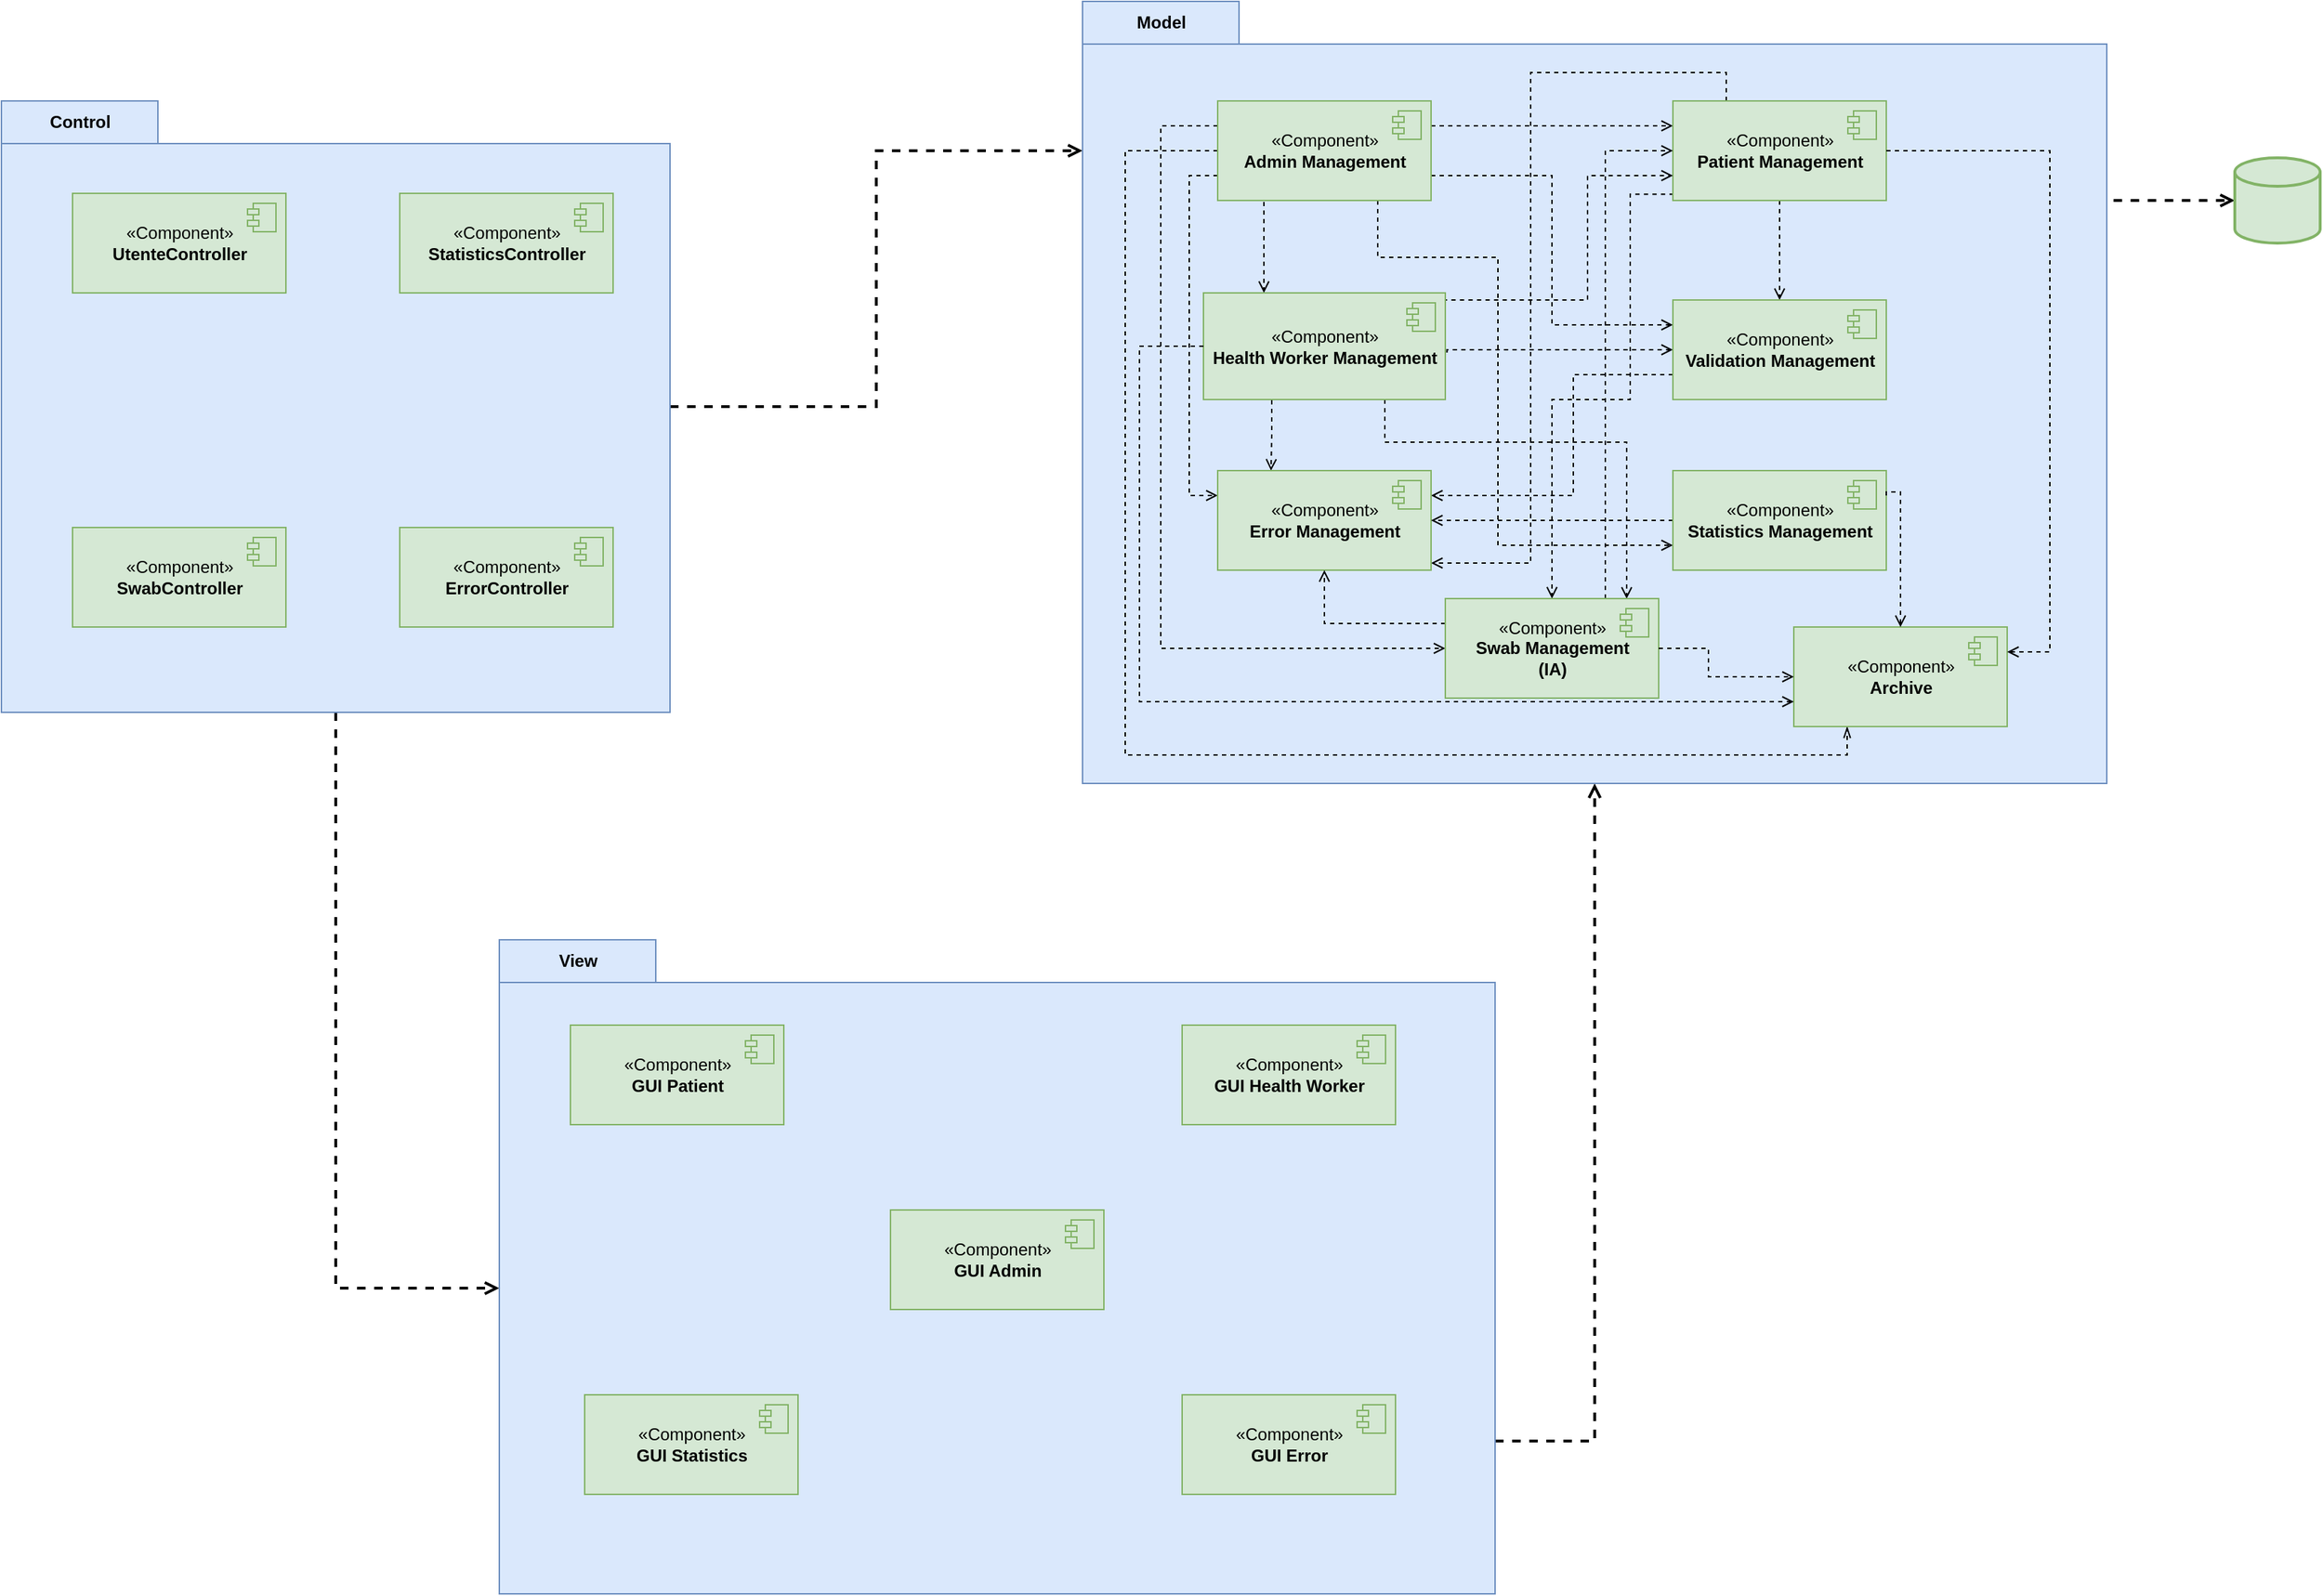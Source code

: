 <mxfile version="14.1.1" type="device"><diagram name="Page-1" id="b5b7bab2-c9e2-2cf4-8b2a-24fd1a2a6d21"><mxGraphModel dx="1447" dy="750" grid="1" gridSize="10" guides="1" tooltips="1" connect="1" arrows="1" fold="1" page="1" pageScale="1" pageWidth="1920" pageHeight="1200" background="#ffffff" math="0" shadow="0"><root><mxCell id="0"/><mxCell id="1" parent="0"/><mxCell id="WCRSDLYxqAB6Q_5slKeT-47" style="edgeStyle=orthogonalEdgeStyle;rounded=0;orthogonalLoop=1;jettySize=auto;html=1;entryX=0;entryY=0;entryDx=0;entryDy=245;entryPerimeter=0;dashed=1;endArrow=open;endFill=0;strokeWidth=2;" parent="1" source="WCRSDLYxqAB6Q_5slKeT-10" target="WCRSDLYxqAB6Q_5slKeT-12" edge="1"><mxGeometry relative="1" as="geometry"/></mxCell><mxCell id="WCRSDLYxqAB6Q_5slKeT-51" style="edgeStyle=orthogonalEdgeStyle;rounded=0;orthogonalLoop=1;jettySize=auto;html=1;entryX=0;entryY=0;entryDx=0;entryDy=105;entryPerimeter=0;dashed=1;endArrow=open;endFill=0;strokeWidth=2;" parent="1" source="WCRSDLYxqAB6Q_5slKeT-10" target="WCRSDLYxqAB6Q_5slKeT-15" edge="1"><mxGeometry relative="1" as="geometry"/></mxCell><mxCell id="WCRSDLYxqAB6Q_5slKeT-10" value="Control" style="shape=folder;fontStyle=1;tabWidth=110;tabHeight=30;tabPosition=left;html=1;boundedLbl=1;labelInHeader=1;fillColor=#dae8fc;strokeColor=#6c8ebf;" parent="1" vertex="1"><mxGeometry x="120" y="100" width="470" height="430" as="geometry"/></mxCell><mxCell id="WCRSDLYxqAB6Q_5slKeT-50" style="edgeStyle=orthogonalEdgeStyle;rounded=0;orthogonalLoop=1;jettySize=auto;html=1;exitX=0;exitY=0;exitDx=700;exitDy=352.5;exitPerimeter=0;entryX=0.5;entryY=1;entryDx=0;entryDy=0;entryPerimeter=0;dashed=1;endArrow=open;endFill=0;strokeWidth=2;" parent="1" source="WCRSDLYxqAB6Q_5slKeT-12" target="WCRSDLYxqAB6Q_5slKeT-15" edge="1"><mxGeometry relative="1" as="geometry"/></mxCell><mxCell id="WCRSDLYxqAB6Q_5slKeT-12" value="View" style="shape=folder;fontStyle=1;tabWidth=110;tabHeight=30;tabPosition=left;html=1;boundedLbl=1;labelInHeader=1;fillColor=#dae8fc;strokeColor=#6c8ebf;" parent="1" vertex="1"><mxGeometry x="470" y="690" width="700" height="460" as="geometry"/></mxCell><mxCell id="WCRSDLYxqAB6Q_5slKeT-52" style="edgeStyle=orthogonalEdgeStyle;rounded=0;orthogonalLoop=1;jettySize=auto;html=1;exitX=0.977;exitY=0.276;exitDx=0;exitDy=0;exitPerimeter=0;entryX=0;entryY=0.5;entryDx=0;entryDy=0;entryPerimeter=0;dashed=1;endArrow=open;endFill=0;strokeWidth=2;" parent="1" source="WCRSDLYxqAB6Q_5slKeT-15" target="WCRSDLYxqAB6Q_5slKeT-46" edge="1"><mxGeometry relative="1" as="geometry"><Array as="points"><mxPoint x="1486" y="170"/></Array></mxGeometry></mxCell><mxCell id="WCRSDLYxqAB6Q_5slKeT-15" value="Model" style="shape=folder;fontStyle=1;tabWidth=110;tabHeight=30;tabPosition=left;html=1;boundedLbl=1;labelInHeader=1;fillColor=#dae8fc;strokeColor=#6c8ebf;" parent="1" vertex="1"><mxGeometry x="880" y="30" width="720" height="550" as="geometry"/></mxCell><mxCell id="WCRSDLYxqAB6Q_5slKeT-54" style="edgeStyle=orthogonalEdgeStyle;rounded=0;orthogonalLoop=1;jettySize=auto;html=1;exitX=1;exitY=0.25;exitDx=0;exitDy=0;entryX=0;entryY=0.25;entryDx=0;entryDy=0;dashed=1;endArrow=open;endFill=0;strokeWidth=1;" parent="1" source="WCRSDLYxqAB6Q_5slKeT-19" target="WCRSDLYxqAB6Q_5slKeT-23" edge="1"><mxGeometry relative="1" as="geometry"/></mxCell><mxCell id="WCRSDLYxqAB6Q_5slKeT-55" style="edgeStyle=orthogonalEdgeStyle;rounded=0;orthogonalLoop=1;jettySize=auto;html=1;exitX=0.25;exitY=1;exitDx=0;exitDy=0;entryX=0.25;entryY=0;entryDx=0;entryDy=0;dashed=1;endArrow=open;endFill=0;strokeWidth=1;" parent="1" source="WCRSDLYxqAB6Q_5slKeT-19" target="WCRSDLYxqAB6Q_5slKeT-25" edge="1"><mxGeometry relative="1" as="geometry"><Array as="points"><mxPoint x="1008" y="170"/></Array></mxGeometry></mxCell><mxCell id="WCRSDLYxqAB6Q_5slKeT-56" style="edgeStyle=orthogonalEdgeStyle;rounded=0;orthogonalLoop=1;jettySize=auto;html=1;exitX=0;exitY=0.75;exitDx=0;exitDy=0;entryX=0;entryY=0.25;entryDx=0;entryDy=0;dashed=1;endArrow=open;endFill=0;strokeWidth=1;" parent="1" source="WCRSDLYxqAB6Q_5slKeT-19" target="WCRSDLYxqAB6Q_5slKeT-29" edge="1"><mxGeometry relative="1" as="geometry"/></mxCell><mxCell id="WCRSDLYxqAB6Q_5slKeT-57" style="edgeStyle=orthogonalEdgeStyle;rounded=0;orthogonalLoop=1;jettySize=auto;html=1;exitX=1;exitY=0.75;exitDx=0;exitDy=0;entryX=0;entryY=0.25;entryDx=0;entryDy=0;dashed=1;endArrow=open;endFill=0;strokeWidth=1;" parent="1" source="WCRSDLYxqAB6Q_5slKeT-19" target="WCRSDLYxqAB6Q_5slKeT-27" edge="1"><mxGeometry relative="1" as="geometry"/></mxCell><mxCell id="WCRSDLYxqAB6Q_5slKeT-58" style="edgeStyle=orthogonalEdgeStyle;rounded=0;orthogonalLoop=1;jettySize=auto;html=1;exitX=0.75;exitY=1;exitDx=0;exitDy=0;entryX=0;entryY=0.75;entryDx=0;entryDy=0;dashed=1;endArrow=open;endFill=0;strokeWidth=1;" parent="1" source="WCRSDLYxqAB6Q_5slKeT-19" target="WCRSDLYxqAB6Q_5slKeT-31" edge="1"><mxGeometry relative="1" as="geometry"><Array as="points"><mxPoint x="1088" y="210"/><mxPoint x="1172" y="210"/><mxPoint x="1172" y="412"/></Array></mxGeometry></mxCell><mxCell id="WCRSDLYxqAB6Q_5slKeT-59" style="edgeStyle=orthogonalEdgeStyle;rounded=0;orthogonalLoop=1;jettySize=auto;html=1;exitX=0;exitY=0.25;exitDx=0;exitDy=0;entryX=0;entryY=0.5;entryDx=0;entryDy=0;dashed=1;endArrow=open;endFill=0;strokeWidth=1;" parent="1" source="WCRSDLYxqAB6Q_5slKeT-19" target="WCRSDLYxqAB6Q_5slKeT-48" edge="1"><mxGeometry relative="1" as="geometry"><Array as="points"><mxPoint x="935" y="118"/><mxPoint x="935" y="485"/></Array></mxGeometry></mxCell><mxCell id="PnLbpw4WVo3DuRYWj5zj-15" style="edgeStyle=orthogonalEdgeStyle;rounded=0;orthogonalLoop=1;jettySize=auto;html=1;exitX=0;exitY=0.5;exitDx=0;exitDy=0;dashed=1;endArrow=openThin;endFill=0;entryX=0.25;entryY=1;entryDx=0;entryDy=0;" edge="1" parent="1" source="WCRSDLYxqAB6Q_5slKeT-19" target="WCRSDLYxqAB6Q_5slKeT-33"><mxGeometry relative="1" as="geometry"><mxPoint x="910" y="550" as="targetPoint"/><Array as="points"><mxPoint x="910" y="135"/><mxPoint x="910" y="560"/><mxPoint x="1417" y="560"/></Array></mxGeometry></mxCell><mxCell id="WCRSDLYxqAB6Q_5slKeT-19" value="«Component»&lt;br&gt;&lt;b&gt;Admin Management&lt;/b&gt;" style="html=1;dropTarget=0;fillColor=#d5e8d4;strokeColor=#82b366;" parent="1" vertex="1"><mxGeometry x="975" y="100" width="150" height="70" as="geometry"/></mxCell><mxCell id="WCRSDLYxqAB6Q_5slKeT-20" value="" style="shape=module;jettyWidth=8;jettyHeight=4;fillColor=#d5e8d4;strokeColor=#82b366;" parent="WCRSDLYxqAB6Q_5slKeT-19" vertex="1"><mxGeometry x="1" width="20" height="20" relative="1" as="geometry"><mxPoint x="-27" y="7" as="offset"/></mxGeometry></mxCell><mxCell id="WCRSDLYxqAB6Q_5slKeT-21" value="«Component»&lt;br&gt;&lt;b&gt;GUI Admin&lt;/b&gt;" style="html=1;dropTarget=0;fillColor=#d5e8d4;strokeColor=#82b366;" parent="1" vertex="1"><mxGeometry x="745" y="880" width="150" height="70" as="geometry"/></mxCell><mxCell id="WCRSDLYxqAB6Q_5slKeT-22" value="" style="shape=module;jettyWidth=8;jettyHeight=4;fillColor=#d5e8d4;strokeColor=#82b366;" parent="WCRSDLYxqAB6Q_5slKeT-21" vertex="1"><mxGeometry x="1" width="20" height="20" relative="1" as="geometry"><mxPoint x="-27" y="7" as="offset"/></mxGeometry></mxCell><mxCell id="WCRSDLYxqAB6Q_5slKeT-66" style="edgeStyle=orthogonalEdgeStyle;rounded=0;orthogonalLoop=1;jettySize=auto;html=1;exitX=0.5;exitY=1;exitDx=0;exitDy=0;entryX=0.5;entryY=0;entryDx=0;entryDy=0;dashed=1;endArrow=open;endFill=0;strokeWidth=1;" parent="1" source="WCRSDLYxqAB6Q_5slKeT-23" target="WCRSDLYxqAB6Q_5slKeT-27" edge="1"><mxGeometry relative="1" as="geometry"/></mxCell><mxCell id="WCRSDLYxqAB6Q_5slKeT-69" style="edgeStyle=orthogonalEdgeStyle;rounded=0;orthogonalLoop=1;jettySize=auto;html=1;exitX=0.25;exitY=0;exitDx=0;exitDy=0;dashed=1;endArrow=open;endFill=0;strokeWidth=1;" parent="1" source="WCRSDLYxqAB6Q_5slKeT-23" target="WCRSDLYxqAB6Q_5slKeT-29" edge="1"><mxGeometry relative="1" as="geometry"><mxPoint x="1128" y="425" as="targetPoint"/><Array as="points"><mxPoint x="1332" y="80"/><mxPoint x="1195" y="80"/><mxPoint x="1195" y="425"/></Array></mxGeometry></mxCell><mxCell id="WCRSDLYxqAB6Q_5slKeT-70" style="edgeStyle=orthogonalEdgeStyle;rounded=0;orthogonalLoop=1;jettySize=auto;html=1;exitX=0.004;exitY=0.937;exitDx=0;exitDy=0;entryX=0.5;entryY=0;entryDx=0;entryDy=0;dashed=1;endArrow=open;endFill=0;strokeWidth=1;exitPerimeter=0;" parent="1" source="WCRSDLYxqAB6Q_5slKeT-23" target="WCRSDLYxqAB6Q_5slKeT-48" edge="1"><mxGeometry relative="1" as="geometry"><Array as="points"><mxPoint x="1265" y="166"/><mxPoint x="1265" y="310"/><mxPoint x="1210" y="310"/></Array></mxGeometry></mxCell><mxCell id="WCRSDLYxqAB6Q_5slKeT-23" value="«Component»&lt;br&gt;&lt;b&gt;Patient Management&lt;/b&gt;" style="html=1;dropTarget=0;fillColor=#d5e8d4;strokeColor=#82b366;" parent="1" vertex="1"><mxGeometry x="1295" y="100" width="150" height="70" as="geometry"/></mxCell><mxCell id="WCRSDLYxqAB6Q_5slKeT-24" value="" style="shape=module;jettyWidth=8;jettyHeight=4;fillColor=#d5e8d4;strokeColor=#82b366;" parent="WCRSDLYxqAB6Q_5slKeT-23" vertex="1"><mxGeometry x="1" width="20" height="20" relative="1" as="geometry"><mxPoint x="-27" y="7" as="offset"/></mxGeometry></mxCell><mxCell id="WCRSDLYxqAB6Q_5slKeT-61" style="edgeStyle=orthogonalEdgeStyle;rounded=0;orthogonalLoop=1;jettySize=auto;html=1;exitX=1;exitY=0.25;exitDx=0;exitDy=0;entryX=0;entryY=0.75;entryDx=0;entryDy=0;dashed=1;endArrow=open;endFill=0;strokeWidth=1;" parent="1" source="WCRSDLYxqAB6Q_5slKeT-25" target="WCRSDLYxqAB6Q_5slKeT-23" edge="1"><mxGeometry relative="1" as="geometry"><Array as="points"><mxPoint x="1135" y="240"/><mxPoint x="1235" y="240"/><mxPoint x="1235" y="152"/></Array></mxGeometry></mxCell><mxCell id="WCRSDLYxqAB6Q_5slKeT-62" style="edgeStyle=orthogonalEdgeStyle;rounded=0;orthogonalLoop=1;jettySize=auto;html=1;exitX=1.007;exitY=0.56;exitDx=0;exitDy=0;entryX=0;entryY=0.5;entryDx=0;entryDy=0;dashed=1;endArrow=open;endFill=0;strokeWidth=1;exitPerimeter=0;" parent="1" source="WCRSDLYxqAB6Q_5slKeT-25" target="WCRSDLYxqAB6Q_5slKeT-27" edge="1"><mxGeometry relative="1" as="geometry"><Array as="points"><mxPoint x="1136" y="275"/></Array></mxGeometry></mxCell><mxCell id="WCRSDLYxqAB6Q_5slKeT-63" style="edgeStyle=orthogonalEdgeStyle;rounded=0;orthogonalLoop=1;jettySize=auto;html=1;exitX=0.25;exitY=1;exitDx=0;exitDy=0;entryX=0.25;entryY=0;entryDx=0;entryDy=0;dashed=1;endArrow=open;endFill=0;strokeWidth=1;" parent="1" source="WCRSDLYxqAB6Q_5slKeT-25" target="WCRSDLYxqAB6Q_5slKeT-29" edge="1"><mxGeometry relative="1" as="geometry"><Array as="points"><mxPoint x="1013" y="310"/><mxPoint x="1013" y="335"/></Array></mxGeometry></mxCell><mxCell id="WCRSDLYxqAB6Q_5slKeT-64" style="edgeStyle=orthogonalEdgeStyle;rounded=0;orthogonalLoop=1;jettySize=auto;html=1;exitX=0.75;exitY=1;exitDx=0;exitDy=0;entryX=0.85;entryY=0.002;entryDx=0;entryDy=0;entryPerimeter=0;dashed=1;endArrow=open;endFill=0;strokeWidth=1;" parent="1" source="WCRSDLYxqAB6Q_5slKeT-25" target="WCRSDLYxqAB6Q_5slKeT-48" edge="1"><mxGeometry relative="1" as="geometry"><Array as="points"><mxPoint x="1092" y="340"/><mxPoint x="1262" y="340"/></Array></mxGeometry></mxCell><mxCell id="WCRSDLYxqAB6Q_5slKeT-25" value="«Component»&lt;br&gt;&lt;b&gt;Health Worker Management&lt;/b&gt;" style="html=1;dropTarget=0;fillColor=#d5e8d4;strokeColor=#82b366;" parent="1" vertex="1"><mxGeometry x="965" y="235" width="170" height="75" as="geometry"/></mxCell><mxCell id="WCRSDLYxqAB6Q_5slKeT-26" value="" style="shape=module;jettyWidth=8;jettyHeight=4;fillColor=#d5e8d4;strokeColor=#82b366;" parent="WCRSDLYxqAB6Q_5slKeT-25" vertex="1"><mxGeometry x="1" width="20" height="20" relative="1" as="geometry"><mxPoint x="-27" y="7" as="offset"/></mxGeometry></mxCell><mxCell id="WCRSDLYxqAB6Q_5slKeT-60" style="edgeStyle=orthogonalEdgeStyle;rounded=0;orthogonalLoop=1;jettySize=auto;html=1;exitX=0;exitY=0.75;exitDx=0;exitDy=0;entryX=1;entryY=0.25;entryDx=0;entryDy=0;dashed=1;endArrow=open;endFill=0;strokeWidth=1;" parent="1" source="WCRSDLYxqAB6Q_5slKeT-27" target="WCRSDLYxqAB6Q_5slKeT-29" edge="1"><mxGeometry relative="1" as="geometry"><Array as="points"><mxPoint x="1225" y="292"/><mxPoint x="1225" y="378"/></Array></mxGeometry></mxCell><mxCell id="WCRSDLYxqAB6Q_5slKeT-27" value="«Component»&lt;br&gt;&lt;b&gt;Validation Management&lt;/b&gt;" style="html=1;dropTarget=0;fillColor=#d5e8d4;strokeColor=#82b366;" parent="1" vertex="1"><mxGeometry x="1295" y="240" width="150" height="70" as="geometry"/></mxCell><mxCell id="WCRSDLYxqAB6Q_5slKeT-28" value="" style="shape=module;jettyWidth=8;jettyHeight=4;fillColor=#d5e8d4;strokeColor=#82b366;" parent="WCRSDLYxqAB6Q_5slKeT-27" vertex="1"><mxGeometry x="1" width="20" height="20" relative="1" as="geometry"><mxPoint x="-27" y="7" as="offset"/></mxGeometry></mxCell><mxCell id="WCRSDLYxqAB6Q_5slKeT-29" value="«Component»&lt;br&gt;&lt;b&gt;Error Management&lt;/b&gt;" style="html=1;dropTarget=0;fillColor=#d5e8d4;strokeColor=#82b366;" parent="1" vertex="1"><mxGeometry x="975" y="360" width="150" height="70" as="geometry"/></mxCell><mxCell id="WCRSDLYxqAB6Q_5slKeT-30" value="" style="shape=module;jettyWidth=8;jettyHeight=4;fillColor=#d5e8d4;strokeColor=#82b366;" parent="WCRSDLYxqAB6Q_5slKeT-29" vertex="1"><mxGeometry x="1" width="20" height="20" relative="1" as="geometry"><mxPoint x="-27" y="7" as="offset"/></mxGeometry></mxCell><mxCell id="WCRSDLYxqAB6Q_5slKeT-65" style="edgeStyle=orthogonalEdgeStyle;rounded=0;orthogonalLoop=1;jettySize=auto;html=1;exitX=0;exitY=0.5;exitDx=0;exitDy=0;entryX=1;entryY=0.5;entryDx=0;entryDy=0;dashed=1;endArrow=open;endFill=0;strokeWidth=1;" parent="1" source="WCRSDLYxqAB6Q_5slKeT-31" target="WCRSDLYxqAB6Q_5slKeT-29" edge="1"><mxGeometry relative="1" as="geometry"/></mxCell><mxCell id="WCRSDLYxqAB6Q_5slKeT-31" value="«Component»&lt;br&gt;&lt;b&gt;Statistics Management&lt;/b&gt;" style="html=1;dropTarget=0;fillColor=#d5e8d4;strokeColor=#82b366;" parent="1" vertex="1"><mxGeometry x="1295" y="360" width="150" height="70" as="geometry"/></mxCell><mxCell id="WCRSDLYxqAB6Q_5slKeT-32" value="" style="shape=module;jettyWidth=8;jettyHeight=4;fillColor=#d5e8d4;strokeColor=#82b366;" parent="WCRSDLYxqAB6Q_5slKeT-31" vertex="1"><mxGeometry x="1" width="20" height="20" relative="1" as="geometry"><mxPoint x="-27" y="7" as="offset"/></mxGeometry></mxCell><mxCell id="WCRSDLYxqAB6Q_5slKeT-33" value="«Component»&lt;br&gt;&lt;b&gt;Archive&lt;/b&gt;" style="html=1;dropTarget=0;fillColor=#d5e8d4;strokeColor=#82b366;" parent="1" vertex="1"><mxGeometry x="1380" y="470" width="150" height="70" as="geometry"/></mxCell><mxCell id="WCRSDLYxqAB6Q_5slKeT-34" value="" style="shape=module;jettyWidth=8;jettyHeight=4;fillColor=#d5e8d4;strokeColor=#82b366;" parent="WCRSDLYxqAB6Q_5slKeT-33" vertex="1"><mxGeometry x="1" width="20" height="20" relative="1" as="geometry"><mxPoint x="-27" y="7" as="offset"/></mxGeometry></mxCell><mxCell id="WCRSDLYxqAB6Q_5slKeT-35" value="«Component»&lt;br&gt;&lt;b&gt;GUI Error&lt;/b&gt;" style="html=1;dropTarget=0;fillColor=#d5e8d4;strokeColor=#82b366;" parent="1" vertex="1"><mxGeometry x="950" y="1010" width="150" height="70" as="geometry"/></mxCell><mxCell id="WCRSDLYxqAB6Q_5slKeT-36" value="" style="shape=module;jettyWidth=8;jettyHeight=4;fillColor=#d5e8d4;strokeColor=#82b366;" parent="WCRSDLYxqAB6Q_5slKeT-35" vertex="1"><mxGeometry x="1" width="20" height="20" relative="1" as="geometry"><mxPoint x="-27" y="7" as="offset"/></mxGeometry></mxCell><mxCell id="WCRSDLYxqAB6Q_5slKeT-37" value="«Component»&lt;br&gt;&lt;b&gt;GUI Health Worker&lt;/b&gt;" style="html=1;dropTarget=0;fillColor=#d5e8d4;strokeColor=#82b366;" parent="1" vertex="1"><mxGeometry x="950" y="750" width="150" height="70" as="geometry"/></mxCell><mxCell id="WCRSDLYxqAB6Q_5slKeT-38" value="" style="shape=module;jettyWidth=8;jettyHeight=4;fillColor=#d5e8d4;strokeColor=#82b366;" parent="WCRSDLYxqAB6Q_5slKeT-37" vertex="1"><mxGeometry x="1" width="20" height="20" relative="1" as="geometry"><mxPoint x="-27" y="7" as="offset"/></mxGeometry></mxCell><mxCell id="WCRSDLYxqAB6Q_5slKeT-39" value="«Component»&lt;br&gt;&lt;b&gt;GUI Statistics&lt;/b&gt;" style="html=1;dropTarget=0;fillColor=#d5e8d4;strokeColor=#82b366;" parent="1" vertex="1"><mxGeometry x="530" y="1010" width="150" height="70" as="geometry"/></mxCell><mxCell id="WCRSDLYxqAB6Q_5slKeT-40" value="" style="shape=module;jettyWidth=8;jettyHeight=4;fillColor=#d5e8d4;strokeColor=#82b366;" parent="WCRSDLYxqAB6Q_5slKeT-39" vertex="1"><mxGeometry x="1" width="20" height="20" relative="1" as="geometry"><mxPoint x="-27" y="7" as="offset"/></mxGeometry></mxCell><mxCell id="WCRSDLYxqAB6Q_5slKeT-41" value="«Component»&lt;br&gt;&lt;b&gt;GUI Patient&lt;/b&gt;" style="html=1;dropTarget=0;fillColor=#d5e8d4;strokeColor=#82b366;" parent="1" vertex="1"><mxGeometry x="520" y="750" width="150" height="70" as="geometry"/></mxCell><mxCell id="WCRSDLYxqAB6Q_5slKeT-42" value="" style="shape=module;jettyWidth=8;jettyHeight=4;fillColor=#d5e8d4;strokeColor=#82b366;" parent="WCRSDLYxqAB6Q_5slKeT-41" vertex="1"><mxGeometry x="1" width="20" height="20" relative="1" as="geometry"><mxPoint x="-27" y="7" as="offset"/></mxGeometry></mxCell><mxCell id="WCRSDLYxqAB6Q_5slKeT-46" value="" style="strokeWidth=2;html=1;shape=mxgraph.flowchart.database;whiteSpace=wrap;fillColor=#d5e8d4;strokeColor=#82b366;" parent="1" vertex="1"><mxGeometry x="1690" y="140" width="60" height="60" as="geometry"/></mxCell><mxCell id="WCRSDLYxqAB6Q_5slKeT-67" style="edgeStyle=orthogonalEdgeStyle;rounded=0;orthogonalLoop=1;jettySize=auto;html=1;exitX=0.75;exitY=0;exitDx=0;exitDy=0;entryX=0;entryY=0.5;entryDx=0;entryDy=0;dashed=1;endArrow=open;endFill=0;strokeWidth=1;" parent="1" source="WCRSDLYxqAB6Q_5slKeT-48" target="WCRSDLYxqAB6Q_5slKeT-23" edge="1"><mxGeometry relative="1" as="geometry"/></mxCell><mxCell id="WCRSDLYxqAB6Q_5slKeT-71" style="edgeStyle=orthogonalEdgeStyle;rounded=0;orthogonalLoop=1;jettySize=auto;html=1;exitX=0;exitY=0.25;exitDx=0;exitDy=0;dashed=1;endArrow=open;endFill=0;strokeWidth=1;" parent="1" source="WCRSDLYxqAB6Q_5slKeT-48" target="WCRSDLYxqAB6Q_5slKeT-29" edge="1"><mxGeometry relative="1" as="geometry"/></mxCell><mxCell id="WCRSDLYxqAB6Q_5slKeT-48" value="«Component»&lt;br&gt;&lt;b&gt;Swab Management&lt;br&gt;(IA)&lt;br&gt;&lt;/b&gt;" style="html=1;dropTarget=0;fillColor=#d5e8d4;strokeColor=#82b366;" parent="1" vertex="1"><mxGeometry x="1135" y="450" width="150" height="70" as="geometry"/></mxCell><mxCell id="WCRSDLYxqAB6Q_5slKeT-49" value="" style="shape=module;jettyWidth=8;jettyHeight=4;fillColor=#d5e8d4;strokeColor=#82b366;" parent="WCRSDLYxqAB6Q_5slKeT-48" vertex="1"><mxGeometry x="1" width="20" height="20" relative="1" as="geometry"><mxPoint x="-27" y="7" as="offset"/></mxGeometry></mxCell><mxCell id="PnLbpw4WVo3DuRYWj5zj-1" value="«Component»&lt;br&gt;&lt;b&gt;UtenteController&lt;/b&gt;" style="html=1;dropTarget=0;fillColor=#d5e8d4;strokeColor=#82b366;" vertex="1" parent="1"><mxGeometry x="170" y="165" width="150" height="70" as="geometry"/></mxCell><mxCell id="PnLbpw4WVo3DuRYWj5zj-2" value="" style="shape=module;jettyWidth=8;jettyHeight=4;fillColor=#d5e8d4;strokeColor=#82b366;" vertex="1" parent="PnLbpw4WVo3DuRYWj5zj-1"><mxGeometry x="1" width="20" height="20" relative="1" as="geometry"><mxPoint x="-27" y="7" as="offset"/></mxGeometry></mxCell><mxCell id="PnLbpw4WVo3DuRYWj5zj-3" value="«Component»&lt;br&gt;&lt;b&gt;Statistics&lt;/b&gt;&lt;span style=&quot;color: rgba(0 , 0 , 0 , 0) ; font-family: monospace ; font-size: 0px&quot;&gt;%3CmxGraphModel%3E%3Croot%3E%3CmxCell%20id%3D%220%22%2F%3E%3CmxCell%20id%3D%221%22%20parent%3D%220%22%2F%3E%3CmxCell%20id%3D%222%22%20value%3D%22%C2%ABComponent%C2%BB%26lt%3Bbr%26gt%3B%26lt%3Bb%26gt%3BUtenteController%26lt%3B%2Fb%26gt%3B%22%20style%3D%22html%3D1%3BdropTarget%3D0%3BfillColor%3D%23d5e8d4%3BstrokeColor%3D%2382b366%3B%22%20vertex%3D%221%22%20parent%3D%221%22%3E%3CmxGeometry%20x%3D%2260%22%20y%3D%22130%22%20width%3D%22150%22%20height%3D%2270%22%20as%3D%22geometry%22%2F%3E%3C%2FmxCell%3E%3CmxCell%20id%3D%223%22%20value%3D%22%22%20style%3D%22shape%3Dmodule%3BjettyWidth%3D8%3BjettyHeight%3D4%3BfillColor%3D%23d5e8d4%3BstrokeColor%3D%2382b366%3B%22%20vertex%3D%221%22%20parent%3D%222%22%3E%3CmxGeometry%20x%3D%221%22%20width%3D%2220%22%20height%3D%2220%22%20relative%3D%221%22%20as%3D%22geometry%22%3E%3CmxPoint%20x%3D%22-27%22%20y%3D%227%22%20as%3D%22offset%22%2F%3E%3C%2FmxGeometry%3E%3C%2FmxCell%3E%3C%2Froot%3E%3C%2FmxGraphModel%3E&lt;/span&gt;&lt;b&gt;Controller&lt;/b&gt;" style="html=1;dropTarget=0;fillColor=#d5e8d4;strokeColor=#82b366;" vertex="1" parent="1"><mxGeometry x="400" y="165" width="150" height="70" as="geometry"/></mxCell><mxCell id="PnLbpw4WVo3DuRYWj5zj-4" value="" style="shape=module;jettyWidth=8;jettyHeight=4;fillColor=#d5e8d4;strokeColor=#82b366;" vertex="1" parent="PnLbpw4WVo3DuRYWj5zj-3"><mxGeometry x="1" width="20" height="20" relative="1" as="geometry"><mxPoint x="-27" y="7" as="offset"/></mxGeometry></mxCell><mxCell id="PnLbpw4WVo3DuRYWj5zj-5" value="«Component»&lt;br&gt;&lt;b&gt;Swab&lt;/b&gt;&lt;b&gt;Controller&lt;/b&gt;" style="html=1;dropTarget=0;fillColor=#d5e8d4;strokeColor=#82b366;" vertex="1" parent="1"><mxGeometry x="170" y="400" width="150" height="70" as="geometry"/></mxCell><mxCell id="PnLbpw4WVo3DuRYWj5zj-6" value="" style="shape=module;jettyWidth=8;jettyHeight=4;fillColor=#d5e8d4;strokeColor=#82b366;" vertex="1" parent="PnLbpw4WVo3DuRYWj5zj-5"><mxGeometry x="1" width="20" height="20" relative="1" as="geometry"><mxPoint x="-27" y="7" as="offset"/></mxGeometry></mxCell><mxCell id="PnLbpw4WVo3DuRYWj5zj-7" value="«Component»&lt;br&gt;&lt;b&gt;ErrorController&lt;/b&gt;" style="html=1;dropTarget=0;fillColor=#d5e8d4;strokeColor=#82b366;" vertex="1" parent="1"><mxGeometry x="400" y="400" width="150" height="70" as="geometry"/></mxCell><mxCell id="PnLbpw4WVo3DuRYWj5zj-8" value="" style="shape=module;jettyWidth=8;jettyHeight=4;fillColor=#d5e8d4;strokeColor=#82b366;" vertex="1" parent="PnLbpw4WVo3DuRYWj5zj-7"><mxGeometry x="1" width="20" height="20" relative="1" as="geometry"><mxPoint x="-27" y="7" as="offset"/></mxGeometry></mxCell><mxCell id="PnLbpw4WVo3DuRYWj5zj-10" style="edgeStyle=orthogonalEdgeStyle;rounded=0;orthogonalLoop=1;jettySize=auto;html=1;exitX=1;exitY=0.5;exitDx=0;exitDy=0;dashed=1;endArrow=open;endFill=0;strokeWidth=1;entryX=0;entryY=0.5;entryDx=0;entryDy=0;" edge="1" parent="1" source="WCRSDLYxqAB6Q_5slKeT-48" target="WCRSDLYxqAB6Q_5slKeT-33"><mxGeometry relative="1" as="geometry"><Array as="points"><mxPoint x="1320" y="485"/><mxPoint x="1320" y="505"/></Array><mxPoint x="1340" y="500" as="sourcePoint"/><mxPoint x="1360" y="610" as="targetPoint"/></mxGeometry></mxCell><mxCell id="PnLbpw4WVo3DuRYWj5zj-12" style="edgeStyle=orthogonalEdgeStyle;rounded=0;orthogonalLoop=1;jettySize=auto;html=1;exitX=1;exitY=0.5;exitDx=0;exitDy=0;entryX=1;entryY=0.25;entryDx=0;entryDy=0;dashed=1;endArrow=open;endFill=0;strokeWidth=1;" edge="1" parent="1" source="WCRSDLYxqAB6Q_5slKeT-23" target="WCRSDLYxqAB6Q_5slKeT-33"><mxGeometry relative="1" as="geometry"><Array as="points"><mxPoint x="1560" y="135"/><mxPoint x="1560" y="488"/></Array><mxPoint x="1480" y="204.93" as="sourcePoint"/><mxPoint x="1650" y="345.07" as="targetPoint"/></mxGeometry></mxCell><mxCell id="PnLbpw4WVo3DuRYWj5zj-13" style="edgeStyle=orthogonalEdgeStyle;rounded=0;orthogonalLoop=1;jettySize=auto;html=1;exitX=1;exitY=0.25;exitDx=0;exitDy=0;dashed=1;endArrow=open;endFill=0;strokeWidth=1;entryX=0.5;entryY=0;entryDx=0;entryDy=0;" edge="1" parent="1" source="WCRSDLYxqAB6Q_5slKeT-31" target="WCRSDLYxqAB6Q_5slKeT-33"><mxGeometry relative="1" as="geometry"><Array as="points"><mxPoint x="1445" y="375"/><mxPoint x="1455" y="375"/></Array><mxPoint x="1467.5" y="375" as="sourcePoint"/><mxPoint x="1600" y="430" as="targetPoint"/></mxGeometry></mxCell><mxCell id="PnLbpw4WVo3DuRYWj5zj-14" style="edgeStyle=orthogonalEdgeStyle;rounded=0;orthogonalLoop=1;jettySize=auto;html=1;exitX=0;exitY=0.5;exitDx=0;exitDy=0;dashed=1;endArrow=open;endFill=0;strokeWidth=1;entryX=0;entryY=0.75;entryDx=0;entryDy=0;" edge="1" parent="1" source="WCRSDLYxqAB6Q_5slKeT-25" target="WCRSDLYxqAB6Q_5slKeT-33"><mxGeometry relative="1" as="geometry"><Array as="points"><mxPoint x="920" y="272"/><mxPoint x="920" y="523"/></Array><mxPoint x="930" y="597.5" as="sourcePoint"/><mxPoint x="1062.5" y="652.5" as="targetPoint"/></mxGeometry></mxCell></root></mxGraphModel></diagram></mxfile>